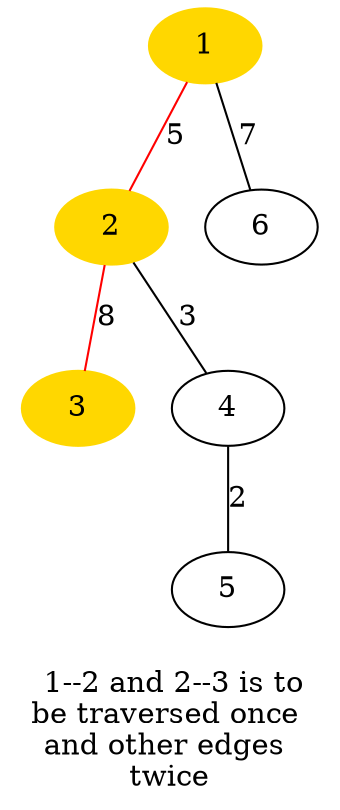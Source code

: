 
// digraph D {

//   node [shape=plaintext]

//   some_node [
//    label=<
//      <table border="0" cellborder="1" cellspacing="0">
//        <tr><td bgcolor="pink">a</td>
//        <td bgcolor="pink">a</td>
//        <td bgcolor="yellow">b</td>
//        <td bgcolor="pink">a</td>
//        <td bgcolor="yellow">b</td>
//        <td bgcolor="yellow">b</td>
//        <td bgcolor="pink">a</td></tr>

//      </table>>
//   ];
// label="count=4\npairs=8";
 


// }


// digraph D {

//   1->2;
//   1->3;
//   2->4;
//   2->5;
//   3->6;

// }
digraph{
  label="\n  1--2 and 2--3 is to \nbe traversed once \nand other edges \ntwice";
   2[label="2",style="filled",color="gold"];
   1[label="1",style="filled",color="gold"];
   3[label="3",style="filled",color="gold"];
   4[label="4"];
   5[label="5"];
   6[label="6"];

  1->2[dir=none,label="5",color=red];
  2->3[dir=none,label="8",color=red];
  1->6[dir=none,label="7"];
  2->4[dir=none,label="3"];
  4->5[dir=none,label="2"];
  // 3->5[dir=none];
}

// digraph D {

//   node [shape=plaintext]

//   some_node [
//    label=<
//      <table border="0" cellborder="1" cellspacing="0">
//        <tr><td bgcolor="yellow">1</td>
//   <td bgcolor="#f0e3ff">5</td>
//  <td bgcolor="yellow">2</td>
//  <td bgcolor="#f0e3ff">4</td>
//  <td bgcolor="yellow">3</td>
//  <td bgcolor="#f0e3ff">5</td>
//  <td bgcolor="yellow">4</td></tr>

//      </table>>
//   ];
 


// }